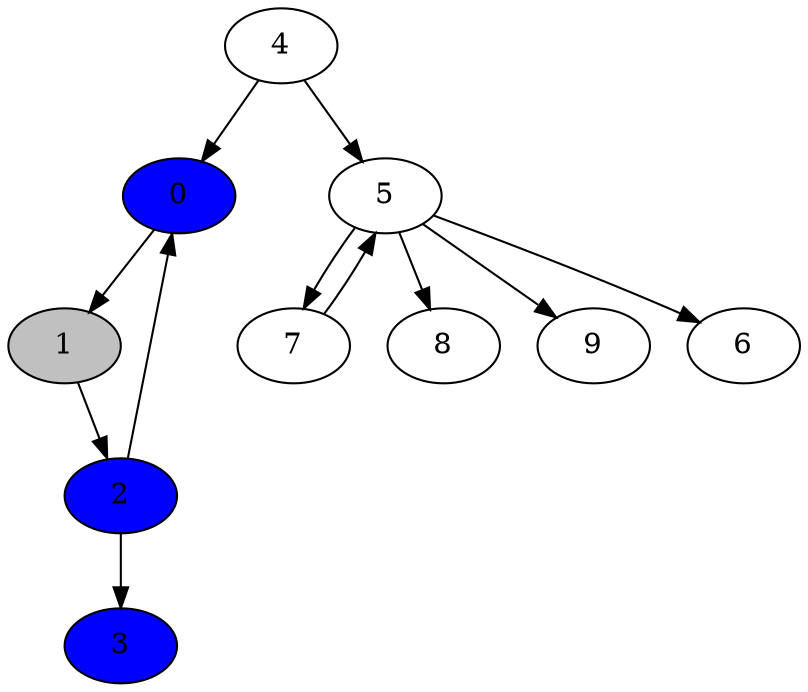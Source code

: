 digraph {
	0 [label=0 fillcolor=blue style=filled]
	0 -> 1
	1 [label=1 fillcolor=grey style=filled]
	1 -> 2
	2 [label=2 fillcolor=blue style=filled]
	2 -> 0
	2 -> 3
	3 [label=3 fillcolor=blue style=filled]
	4 [label=4]
	4 -> 5
	4 -> 0
	5 [label=5]
	5 -> 7
	5 -> 8
	5 -> 9
	5 -> 6
	6 [label=6]
	7 [label=7]
	7 -> 5
	8 [label=8]
	9 [label=9]
}
